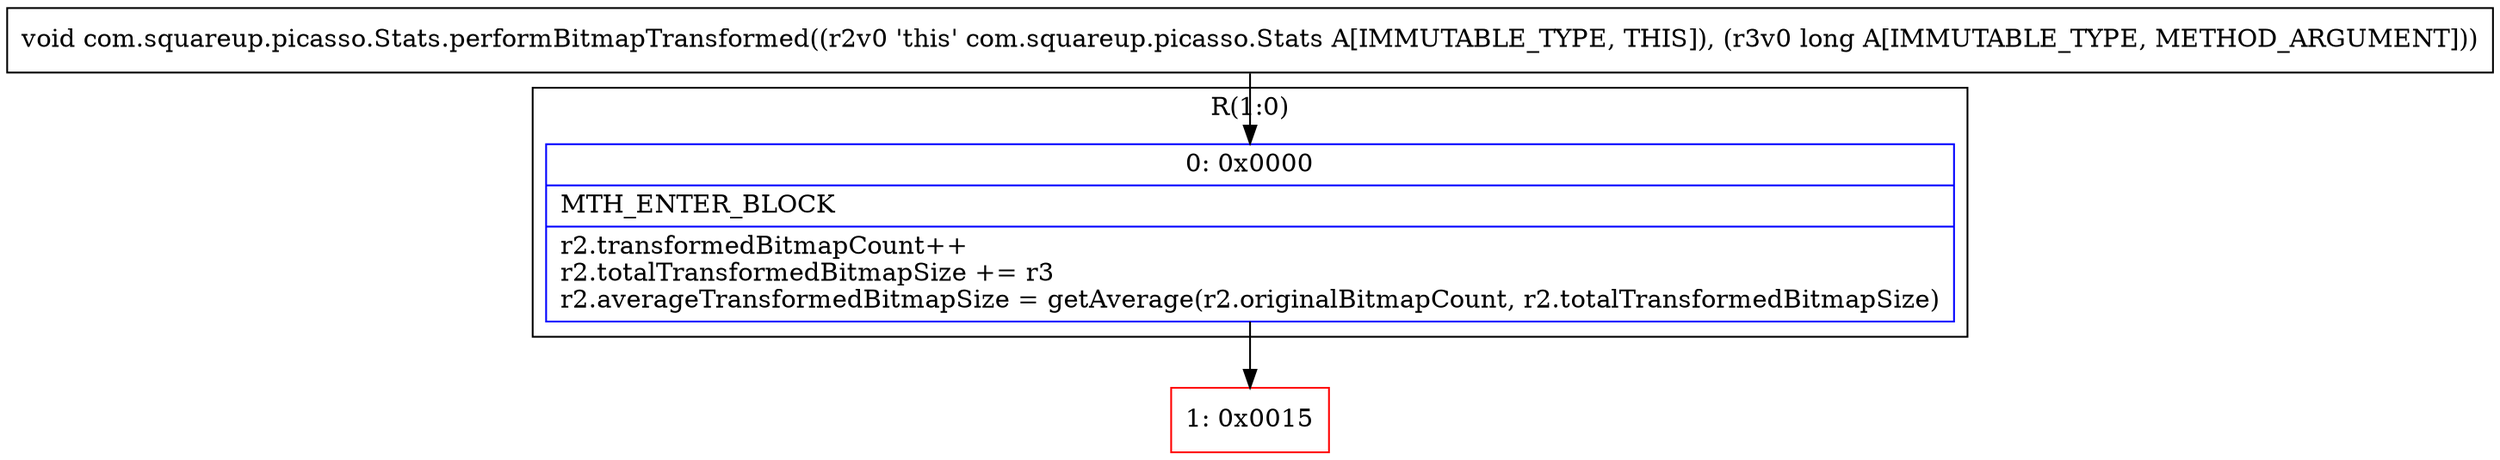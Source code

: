 digraph "CFG forcom.squareup.picasso.Stats.performBitmapTransformed(J)V" {
subgraph cluster_Region_1588305560 {
label = "R(1:0)";
node [shape=record,color=blue];
Node_0 [shape=record,label="{0\:\ 0x0000|MTH_ENTER_BLOCK\l|r2.transformedBitmapCount++\lr2.totalTransformedBitmapSize += r3\lr2.averageTransformedBitmapSize = getAverage(r2.originalBitmapCount, r2.totalTransformedBitmapSize)\l}"];
}
Node_1 [shape=record,color=red,label="{1\:\ 0x0015}"];
MethodNode[shape=record,label="{void com.squareup.picasso.Stats.performBitmapTransformed((r2v0 'this' com.squareup.picasso.Stats A[IMMUTABLE_TYPE, THIS]), (r3v0 long A[IMMUTABLE_TYPE, METHOD_ARGUMENT])) }"];
MethodNode -> Node_0;
Node_0 -> Node_1;
}

